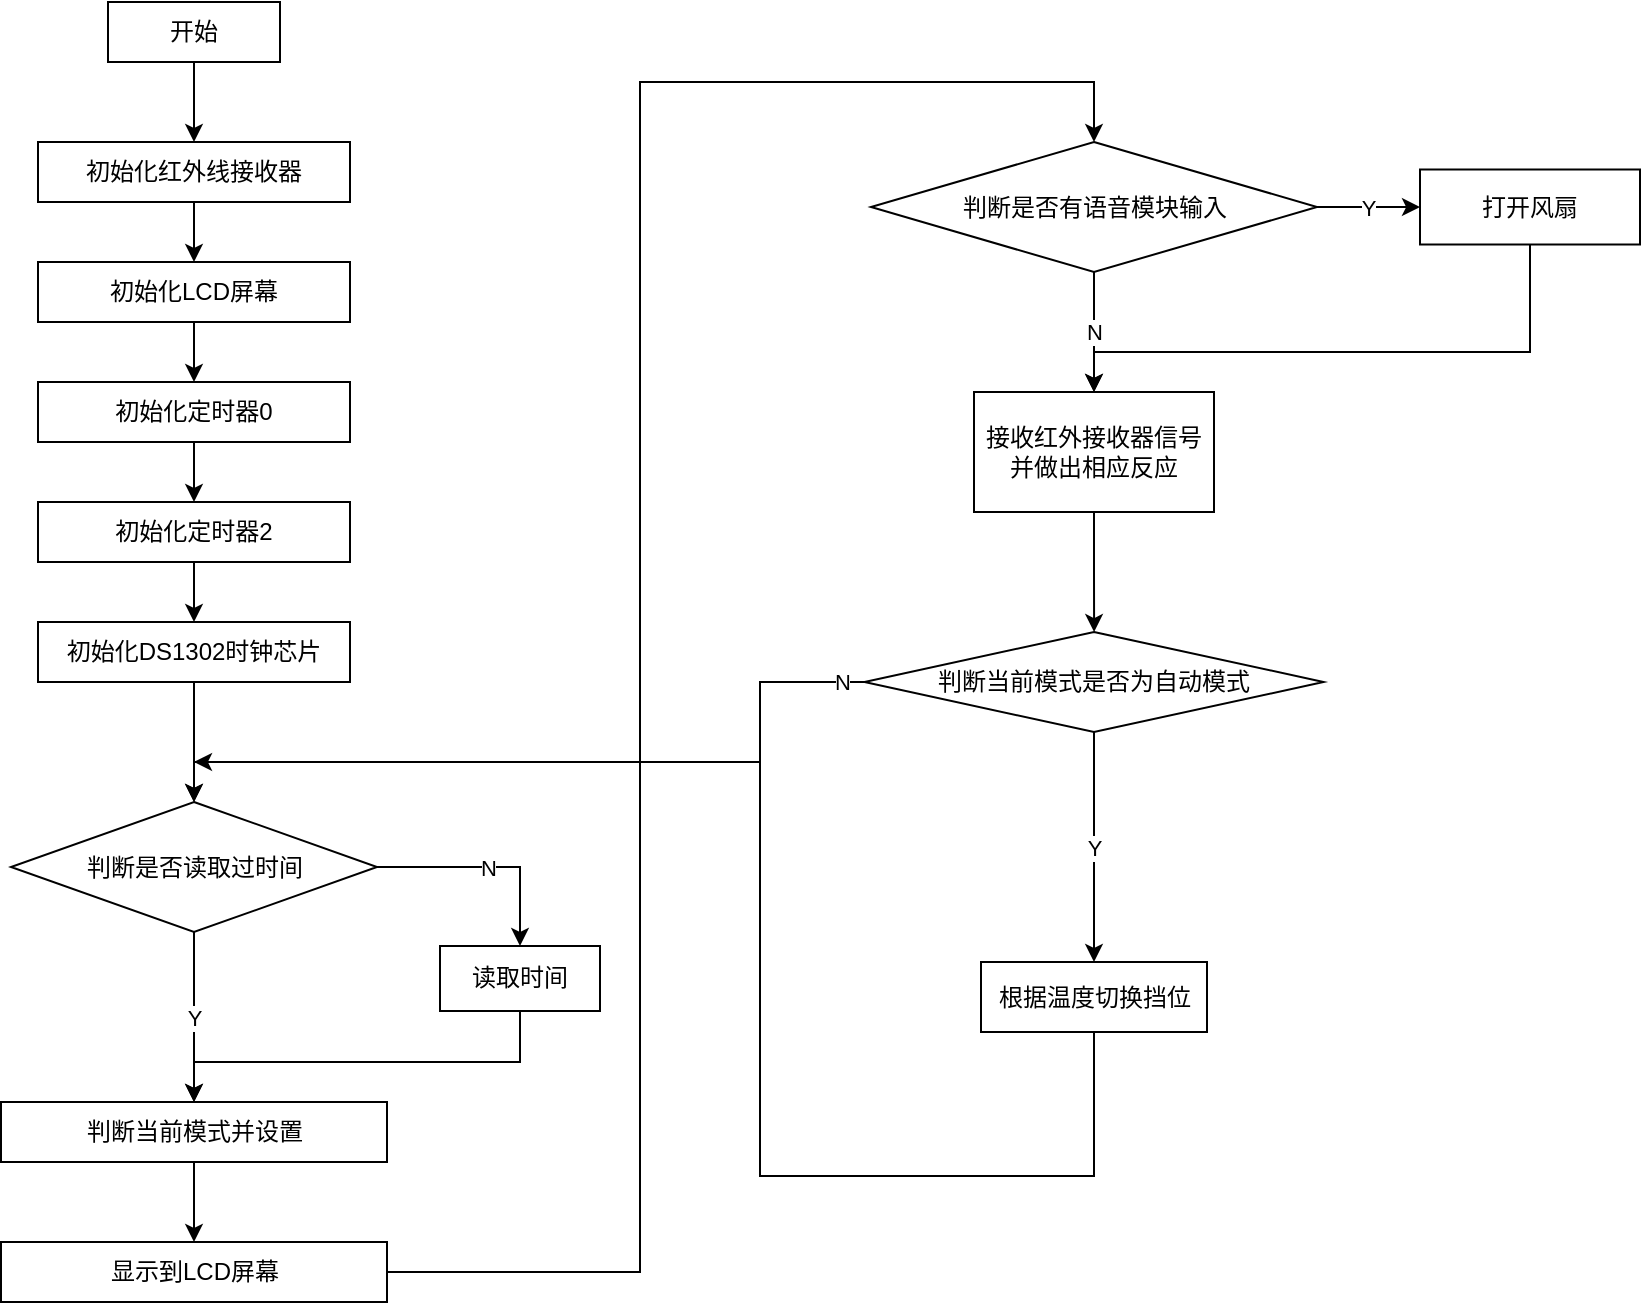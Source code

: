 <mxfile version="21.0.8" type="github">
  <diagram name="第 1 页" id="Em-Xw_e7k-aKN8NRgrZc">
    <mxGraphModel dx="1434" dy="756" grid="1" gridSize="10" guides="1" tooltips="1" connect="1" arrows="1" fold="1" page="1" pageScale="1" pageWidth="827" pageHeight="1169" math="0" shadow="0">
      <root>
        <mxCell id="0" />
        <mxCell id="1" parent="0" />
        <mxCell id="7PT6G1Jtv1E3yQdZefuV-4" value="" style="edgeStyle=orthogonalEdgeStyle;rounded=0;orthogonalLoop=1;jettySize=auto;html=1;" edge="1" parent="1" source="7PT6G1Jtv1E3yQdZefuV-1" target="7PT6G1Jtv1E3yQdZefuV-2">
          <mxGeometry relative="1" as="geometry" />
        </mxCell>
        <mxCell id="7PT6G1Jtv1E3yQdZefuV-1" value="开始&lt;br&gt;" style="rounded=0;whiteSpace=wrap;html=1;" vertex="1" parent="1">
          <mxGeometry x="354" y="80" width="86" height="30" as="geometry" />
        </mxCell>
        <mxCell id="7PT6G1Jtv1E3yQdZefuV-6" value="" style="edgeStyle=orthogonalEdgeStyle;rounded=0;orthogonalLoop=1;jettySize=auto;html=1;" edge="1" parent="1" source="7PT6G1Jtv1E3yQdZefuV-2" target="7PT6G1Jtv1E3yQdZefuV-5">
          <mxGeometry relative="1" as="geometry" />
        </mxCell>
        <mxCell id="7PT6G1Jtv1E3yQdZefuV-2" value="初始化红外线接收器" style="rounded=0;whiteSpace=wrap;html=1;" vertex="1" parent="1">
          <mxGeometry x="319" y="150" width="156" height="30" as="geometry" />
        </mxCell>
        <mxCell id="7PT6G1Jtv1E3yQdZefuV-8" value="" style="edgeStyle=orthogonalEdgeStyle;rounded=0;orthogonalLoop=1;jettySize=auto;html=1;" edge="1" parent="1" source="7PT6G1Jtv1E3yQdZefuV-5" target="7PT6G1Jtv1E3yQdZefuV-7">
          <mxGeometry relative="1" as="geometry" />
        </mxCell>
        <mxCell id="7PT6G1Jtv1E3yQdZefuV-5" value="初始化LCD屏幕" style="rounded=0;whiteSpace=wrap;html=1;" vertex="1" parent="1">
          <mxGeometry x="319" y="210" width="156" height="30" as="geometry" />
        </mxCell>
        <mxCell id="7PT6G1Jtv1E3yQdZefuV-11" value="" style="edgeStyle=orthogonalEdgeStyle;rounded=0;orthogonalLoop=1;jettySize=auto;html=1;" edge="1" parent="1" source="7PT6G1Jtv1E3yQdZefuV-7" target="7PT6G1Jtv1E3yQdZefuV-10">
          <mxGeometry relative="1" as="geometry" />
        </mxCell>
        <mxCell id="7PT6G1Jtv1E3yQdZefuV-7" value="初始化定时器0&lt;br&gt;" style="rounded=0;whiteSpace=wrap;html=1;" vertex="1" parent="1">
          <mxGeometry x="319" y="270" width="156" height="30" as="geometry" />
        </mxCell>
        <mxCell id="7PT6G1Jtv1E3yQdZefuV-13" value="" style="edgeStyle=orthogonalEdgeStyle;rounded=0;orthogonalLoop=1;jettySize=auto;html=1;" edge="1" parent="1" source="7PT6G1Jtv1E3yQdZefuV-10" target="7PT6G1Jtv1E3yQdZefuV-12">
          <mxGeometry relative="1" as="geometry" />
        </mxCell>
        <mxCell id="7PT6G1Jtv1E3yQdZefuV-10" value="初始化定时器2" style="rounded=0;whiteSpace=wrap;html=1;" vertex="1" parent="1">
          <mxGeometry x="319" y="330" width="156" height="30" as="geometry" />
        </mxCell>
        <mxCell id="7PT6G1Jtv1E3yQdZefuV-17" value="" style="edgeStyle=orthogonalEdgeStyle;rounded=0;orthogonalLoop=1;jettySize=auto;html=1;" edge="1" parent="1" source="7PT6G1Jtv1E3yQdZefuV-12" target="7PT6G1Jtv1E3yQdZefuV-16">
          <mxGeometry relative="1" as="geometry" />
        </mxCell>
        <mxCell id="7PT6G1Jtv1E3yQdZefuV-12" value="初始化DS1302时钟芯片" style="rounded=0;whiteSpace=wrap;html=1;" vertex="1" parent="1">
          <mxGeometry x="319" y="390" width="156" height="30" as="geometry" />
        </mxCell>
        <mxCell id="7PT6G1Jtv1E3yQdZefuV-19" value="Y" style="edgeStyle=orthogonalEdgeStyle;rounded=0;orthogonalLoop=1;jettySize=auto;html=1;" edge="1" parent="1" source="7PT6G1Jtv1E3yQdZefuV-16" target="7PT6G1Jtv1E3yQdZefuV-18">
          <mxGeometry relative="1" as="geometry" />
        </mxCell>
        <mxCell id="7PT6G1Jtv1E3yQdZefuV-21" value="N" style="edgeStyle=orthogonalEdgeStyle;rounded=0;orthogonalLoop=1;jettySize=auto;html=1;" edge="1" parent="1" source="7PT6G1Jtv1E3yQdZefuV-16" target="7PT6G1Jtv1E3yQdZefuV-20">
          <mxGeometry relative="1" as="geometry" />
        </mxCell>
        <mxCell id="7PT6G1Jtv1E3yQdZefuV-16" value="判断是否读取过时间" style="rhombus;whiteSpace=wrap;html=1;rounded=0;" vertex="1" parent="1">
          <mxGeometry x="305.5" y="480" width="183" height="65" as="geometry" />
        </mxCell>
        <mxCell id="7PT6G1Jtv1E3yQdZefuV-24" value="" style="edgeStyle=orthogonalEdgeStyle;rounded=0;orthogonalLoop=1;jettySize=auto;html=1;" edge="1" parent="1" source="7PT6G1Jtv1E3yQdZefuV-18" target="7PT6G1Jtv1E3yQdZefuV-23">
          <mxGeometry relative="1" as="geometry" />
        </mxCell>
        <mxCell id="7PT6G1Jtv1E3yQdZefuV-18" value="判断当前模式并设置" style="rounded=0;whiteSpace=wrap;html=1;" vertex="1" parent="1">
          <mxGeometry x="300.5" y="630" width="193" height="30" as="geometry" />
        </mxCell>
        <mxCell id="7PT6G1Jtv1E3yQdZefuV-22" style="edgeStyle=orthogonalEdgeStyle;rounded=0;orthogonalLoop=1;jettySize=auto;html=1;entryX=0.5;entryY=0;entryDx=0;entryDy=0;" edge="1" parent="1" source="7PT6G1Jtv1E3yQdZefuV-20" target="7PT6G1Jtv1E3yQdZefuV-18">
          <mxGeometry relative="1" as="geometry">
            <Array as="points">
              <mxPoint x="560" y="610" />
              <mxPoint x="397" y="610" />
            </Array>
          </mxGeometry>
        </mxCell>
        <mxCell id="7PT6G1Jtv1E3yQdZefuV-20" value="读取时间" style="whiteSpace=wrap;html=1;rounded=0;" vertex="1" parent="1">
          <mxGeometry x="520" y="552" width="80" height="32.5" as="geometry" />
        </mxCell>
        <mxCell id="7PT6G1Jtv1E3yQdZefuV-26" value="" style="edgeStyle=orthogonalEdgeStyle;rounded=0;orthogonalLoop=1;jettySize=auto;html=1;" edge="1" parent="1" source="7PT6G1Jtv1E3yQdZefuV-23" target="7PT6G1Jtv1E3yQdZefuV-25">
          <mxGeometry relative="1" as="geometry">
            <Array as="points">
              <mxPoint x="620" y="715" />
              <mxPoint x="620" y="120" />
              <mxPoint x="847" y="120" />
            </Array>
          </mxGeometry>
        </mxCell>
        <mxCell id="7PT6G1Jtv1E3yQdZefuV-23" value="显示到LCD屏幕" style="rounded=0;whiteSpace=wrap;html=1;" vertex="1" parent="1">
          <mxGeometry x="300.5" y="700" width="193" height="30" as="geometry" />
        </mxCell>
        <mxCell id="7PT6G1Jtv1E3yQdZefuV-28" value="Y" style="edgeStyle=orthogonalEdgeStyle;rounded=0;orthogonalLoop=1;jettySize=auto;html=1;" edge="1" parent="1" source="7PT6G1Jtv1E3yQdZefuV-25" target="7PT6G1Jtv1E3yQdZefuV-27">
          <mxGeometry relative="1" as="geometry" />
        </mxCell>
        <mxCell id="7PT6G1Jtv1E3yQdZefuV-30" value="N" style="edgeStyle=orthogonalEdgeStyle;rounded=0;orthogonalLoop=1;jettySize=auto;html=1;" edge="1" parent="1" source="7PT6G1Jtv1E3yQdZefuV-25" target="7PT6G1Jtv1E3yQdZefuV-29">
          <mxGeometry relative="1" as="geometry" />
        </mxCell>
        <mxCell id="7PT6G1Jtv1E3yQdZefuV-25" value="判断是否有语音模块输入" style="rhombus;whiteSpace=wrap;html=1;rounded=0;" vertex="1" parent="1">
          <mxGeometry x="735.5" y="150" width="223" height="65" as="geometry" />
        </mxCell>
        <mxCell id="7PT6G1Jtv1E3yQdZefuV-31" style="edgeStyle=orthogonalEdgeStyle;rounded=0;orthogonalLoop=1;jettySize=auto;html=1;entryX=0.5;entryY=0;entryDx=0;entryDy=0;" edge="1" parent="1" source="7PT6G1Jtv1E3yQdZefuV-27" target="7PT6G1Jtv1E3yQdZefuV-29">
          <mxGeometry relative="1" as="geometry">
            <Array as="points">
              <mxPoint x="1065" y="255" />
              <mxPoint x="847" y="255" />
            </Array>
          </mxGeometry>
        </mxCell>
        <mxCell id="7PT6G1Jtv1E3yQdZefuV-27" value="打开风扇" style="whiteSpace=wrap;html=1;rounded=0;" vertex="1" parent="1">
          <mxGeometry x="1010" y="163.75" width="110" height="37.5" as="geometry" />
        </mxCell>
        <mxCell id="7PT6G1Jtv1E3yQdZefuV-33" value="" style="edgeStyle=orthogonalEdgeStyle;rounded=0;orthogonalLoop=1;jettySize=auto;html=1;" edge="1" parent="1" source="7PT6G1Jtv1E3yQdZefuV-29" target="7PT6G1Jtv1E3yQdZefuV-32">
          <mxGeometry relative="1" as="geometry" />
        </mxCell>
        <mxCell id="7PT6G1Jtv1E3yQdZefuV-29" value="接收红外接收器信号并做出相应反应" style="whiteSpace=wrap;html=1;rounded=0;" vertex="1" parent="1">
          <mxGeometry x="787" y="275" width="120" height="60" as="geometry" />
        </mxCell>
        <mxCell id="7PT6G1Jtv1E3yQdZefuV-42" value="N" style="edgeStyle=orthogonalEdgeStyle;rounded=0;orthogonalLoop=1;jettySize=auto;html=1;entryX=0.5;entryY=0;entryDx=0;entryDy=0;" edge="1" parent="1" source="7PT6G1Jtv1E3yQdZefuV-32" target="7PT6G1Jtv1E3yQdZefuV-16">
          <mxGeometry x="-0.945" relative="1" as="geometry">
            <Array as="points">
              <mxPoint x="680" y="420" />
              <mxPoint x="680" y="460" />
              <mxPoint x="397" y="460" />
            </Array>
            <mxPoint as="offset" />
          </mxGeometry>
        </mxCell>
        <mxCell id="7PT6G1Jtv1E3yQdZefuV-32" value="判断当前模式是否为自动模式" style="rhombus;whiteSpace=wrap;html=1;rounded=0;" vertex="1" parent="1">
          <mxGeometry x="732.25" y="395" width="229.5" height="50" as="geometry" />
        </mxCell>
        <mxCell id="7PT6G1Jtv1E3yQdZefuV-41" value="Y" style="edgeStyle=orthogonalEdgeStyle;rounded=0;orthogonalLoop=1;jettySize=auto;html=1;exitX=0.5;exitY=1;exitDx=0;exitDy=0;" edge="1" parent="1" source="7PT6G1Jtv1E3yQdZefuV-32" target="7PT6G1Jtv1E3yQdZefuV-40">
          <mxGeometry relative="1" as="geometry">
            <mxPoint x="847.1" y="574.978" as="sourcePoint" />
            <Array as="points">
              <mxPoint x="847" y="520" />
              <mxPoint x="847" y="520" />
            </Array>
          </mxGeometry>
        </mxCell>
        <mxCell id="7PT6G1Jtv1E3yQdZefuV-44" style="edgeStyle=orthogonalEdgeStyle;rounded=0;orthogonalLoop=1;jettySize=auto;html=1;" edge="1" parent="1" source="7PT6G1Jtv1E3yQdZefuV-40">
          <mxGeometry relative="1" as="geometry">
            <mxPoint x="397" y="460" as="targetPoint" />
            <Array as="points">
              <mxPoint x="680" y="667" />
              <mxPoint x="680" y="460" />
              <mxPoint x="397" y="460" />
            </Array>
          </mxGeometry>
        </mxCell>
        <mxCell id="7PT6G1Jtv1E3yQdZefuV-40" value="根据温度切换挡位" style="whiteSpace=wrap;html=1;rounded=0;" vertex="1" parent="1">
          <mxGeometry x="790.5" y="560" width="113" height="35" as="geometry" />
        </mxCell>
      </root>
    </mxGraphModel>
  </diagram>
</mxfile>
